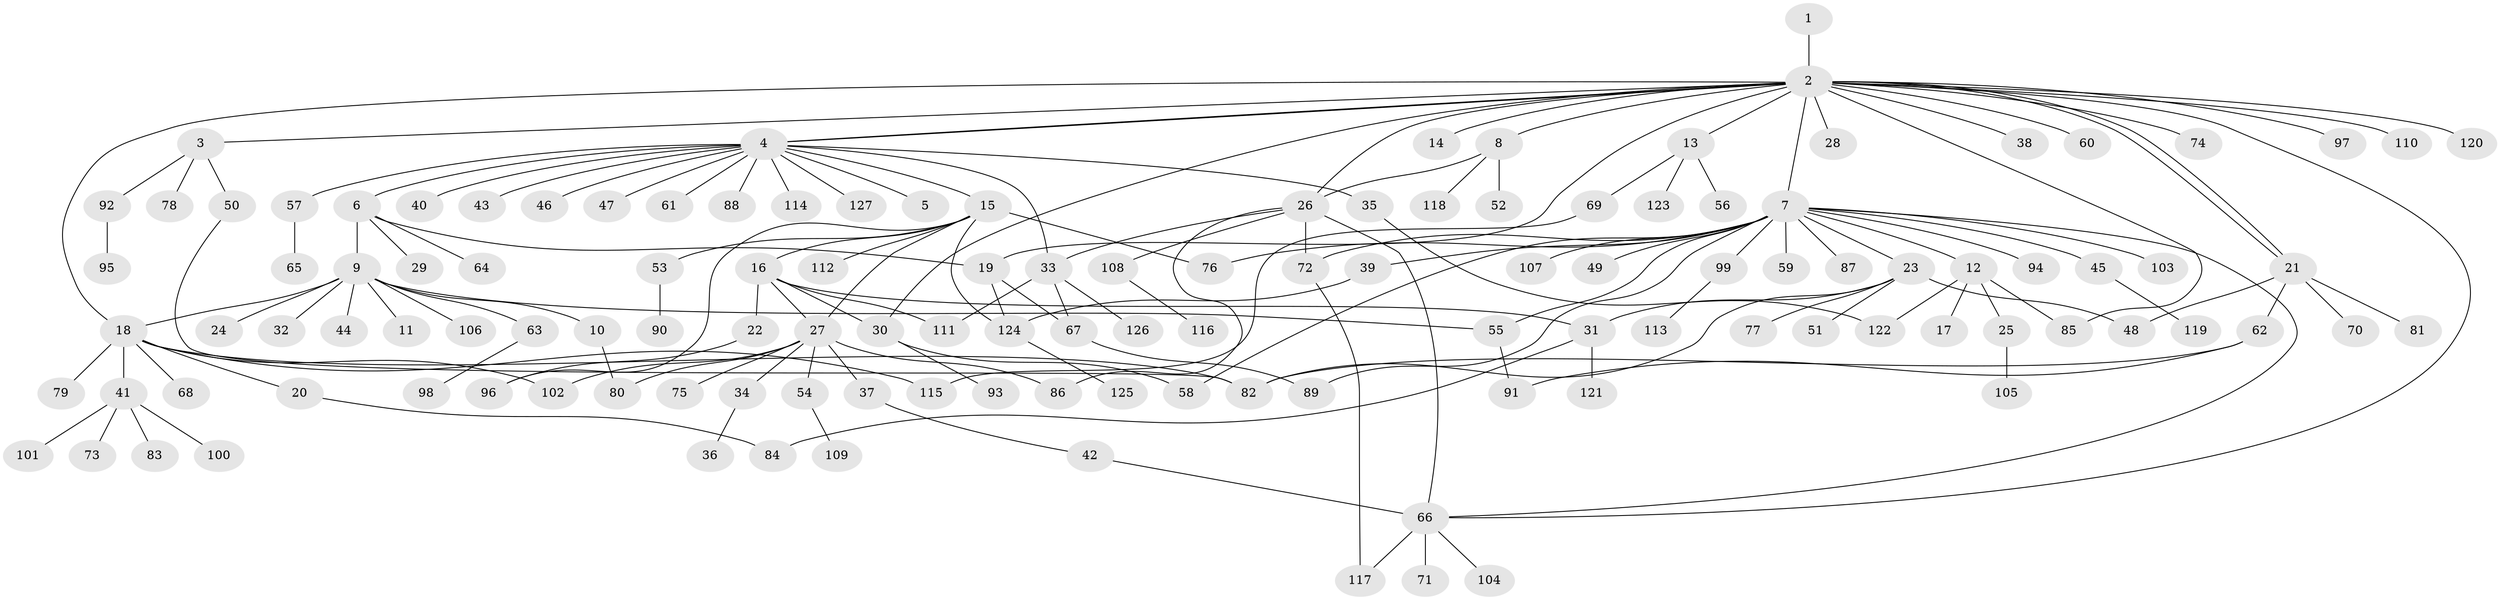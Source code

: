 // coarse degree distribution, {1: 0.55, 22: 0.01, 3: 0.06, 19: 0.02, 10: 0.01, 2: 0.21, 4: 0.05, 7: 0.03, 8: 0.01, 9: 0.02, 5: 0.02, 6: 0.01}
// Generated by graph-tools (version 1.1) at 2025/51/02/27/25 19:51:58]
// undirected, 127 vertices, 161 edges
graph export_dot {
graph [start="1"]
  node [color=gray90,style=filled];
  1;
  2;
  3;
  4;
  5;
  6;
  7;
  8;
  9;
  10;
  11;
  12;
  13;
  14;
  15;
  16;
  17;
  18;
  19;
  20;
  21;
  22;
  23;
  24;
  25;
  26;
  27;
  28;
  29;
  30;
  31;
  32;
  33;
  34;
  35;
  36;
  37;
  38;
  39;
  40;
  41;
  42;
  43;
  44;
  45;
  46;
  47;
  48;
  49;
  50;
  51;
  52;
  53;
  54;
  55;
  56;
  57;
  58;
  59;
  60;
  61;
  62;
  63;
  64;
  65;
  66;
  67;
  68;
  69;
  70;
  71;
  72;
  73;
  74;
  75;
  76;
  77;
  78;
  79;
  80;
  81;
  82;
  83;
  84;
  85;
  86;
  87;
  88;
  89;
  90;
  91;
  92;
  93;
  94;
  95;
  96;
  97;
  98;
  99;
  100;
  101;
  102;
  103;
  104;
  105;
  106;
  107;
  108;
  109;
  110;
  111;
  112;
  113;
  114;
  115;
  116;
  117;
  118;
  119;
  120;
  121;
  122;
  123;
  124;
  125;
  126;
  127;
  1 -- 2;
  2 -- 3;
  2 -- 4;
  2 -- 4;
  2 -- 7;
  2 -- 8;
  2 -- 13;
  2 -- 14;
  2 -- 18;
  2 -- 19;
  2 -- 21;
  2 -- 21;
  2 -- 26;
  2 -- 28;
  2 -- 30;
  2 -- 38;
  2 -- 60;
  2 -- 66;
  2 -- 74;
  2 -- 85;
  2 -- 97;
  2 -- 110;
  2 -- 120;
  3 -- 50;
  3 -- 78;
  3 -- 92;
  4 -- 5;
  4 -- 6;
  4 -- 15;
  4 -- 33;
  4 -- 35;
  4 -- 40;
  4 -- 43;
  4 -- 46;
  4 -- 47;
  4 -- 57;
  4 -- 61;
  4 -- 88;
  4 -- 114;
  4 -- 127;
  6 -- 9;
  6 -- 19;
  6 -- 29;
  6 -- 64;
  7 -- 12;
  7 -- 23;
  7 -- 39;
  7 -- 45;
  7 -- 49;
  7 -- 55;
  7 -- 58;
  7 -- 59;
  7 -- 66;
  7 -- 72;
  7 -- 76;
  7 -- 87;
  7 -- 89;
  7 -- 94;
  7 -- 99;
  7 -- 103;
  7 -- 107;
  8 -- 26;
  8 -- 52;
  8 -- 118;
  9 -- 10;
  9 -- 11;
  9 -- 18;
  9 -- 24;
  9 -- 32;
  9 -- 44;
  9 -- 55;
  9 -- 63;
  9 -- 106;
  10 -- 80;
  12 -- 17;
  12 -- 25;
  12 -- 85;
  12 -- 122;
  13 -- 56;
  13 -- 69;
  13 -- 123;
  15 -- 16;
  15 -- 27;
  15 -- 53;
  15 -- 76;
  15 -- 96;
  15 -- 112;
  15 -- 124;
  16 -- 22;
  16 -- 27;
  16 -- 30;
  16 -- 31;
  16 -- 111;
  18 -- 20;
  18 -- 41;
  18 -- 68;
  18 -- 79;
  18 -- 82;
  18 -- 102;
  18 -- 115;
  19 -- 67;
  19 -- 124;
  20 -- 84;
  21 -- 48;
  21 -- 62;
  21 -- 70;
  21 -- 81;
  22 -- 96;
  23 -- 31;
  23 -- 48;
  23 -- 51;
  23 -- 77;
  23 -- 82;
  25 -- 105;
  26 -- 33;
  26 -- 66;
  26 -- 72;
  26 -- 86;
  26 -- 108;
  27 -- 34;
  27 -- 37;
  27 -- 54;
  27 -- 75;
  27 -- 80;
  27 -- 86;
  27 -- 102;
  30 -- 58;
  30 -- 93;
  31 -- 84;
  31 -- 121;
  33 -- 67;
  33 -- 111;
  33 -- 126;
  34 -- 36;
  35 -- 122;
  37 -- 42;
  39 -- 124;
  41 -- 73;
  41 -- 83;
  41 -- 100;
  41 -- 101;
  42 -- 66;
  45 -- 119;
  50 -- 82;
  53 -- 90;
  54 -- 109;
  55 -- 91;
  57 -- 65;
  62 -- 82;
  62 -- 91;
  63 -- 98;
  66 -- 71;
  66 -- 104;
  66 -- 117;
  67 -- 89;
  69 -- 115;
  72 -- 117;
  92 -- 95;
  99 -- 113;
  108 -- 116;
  124 -- 125;
}
